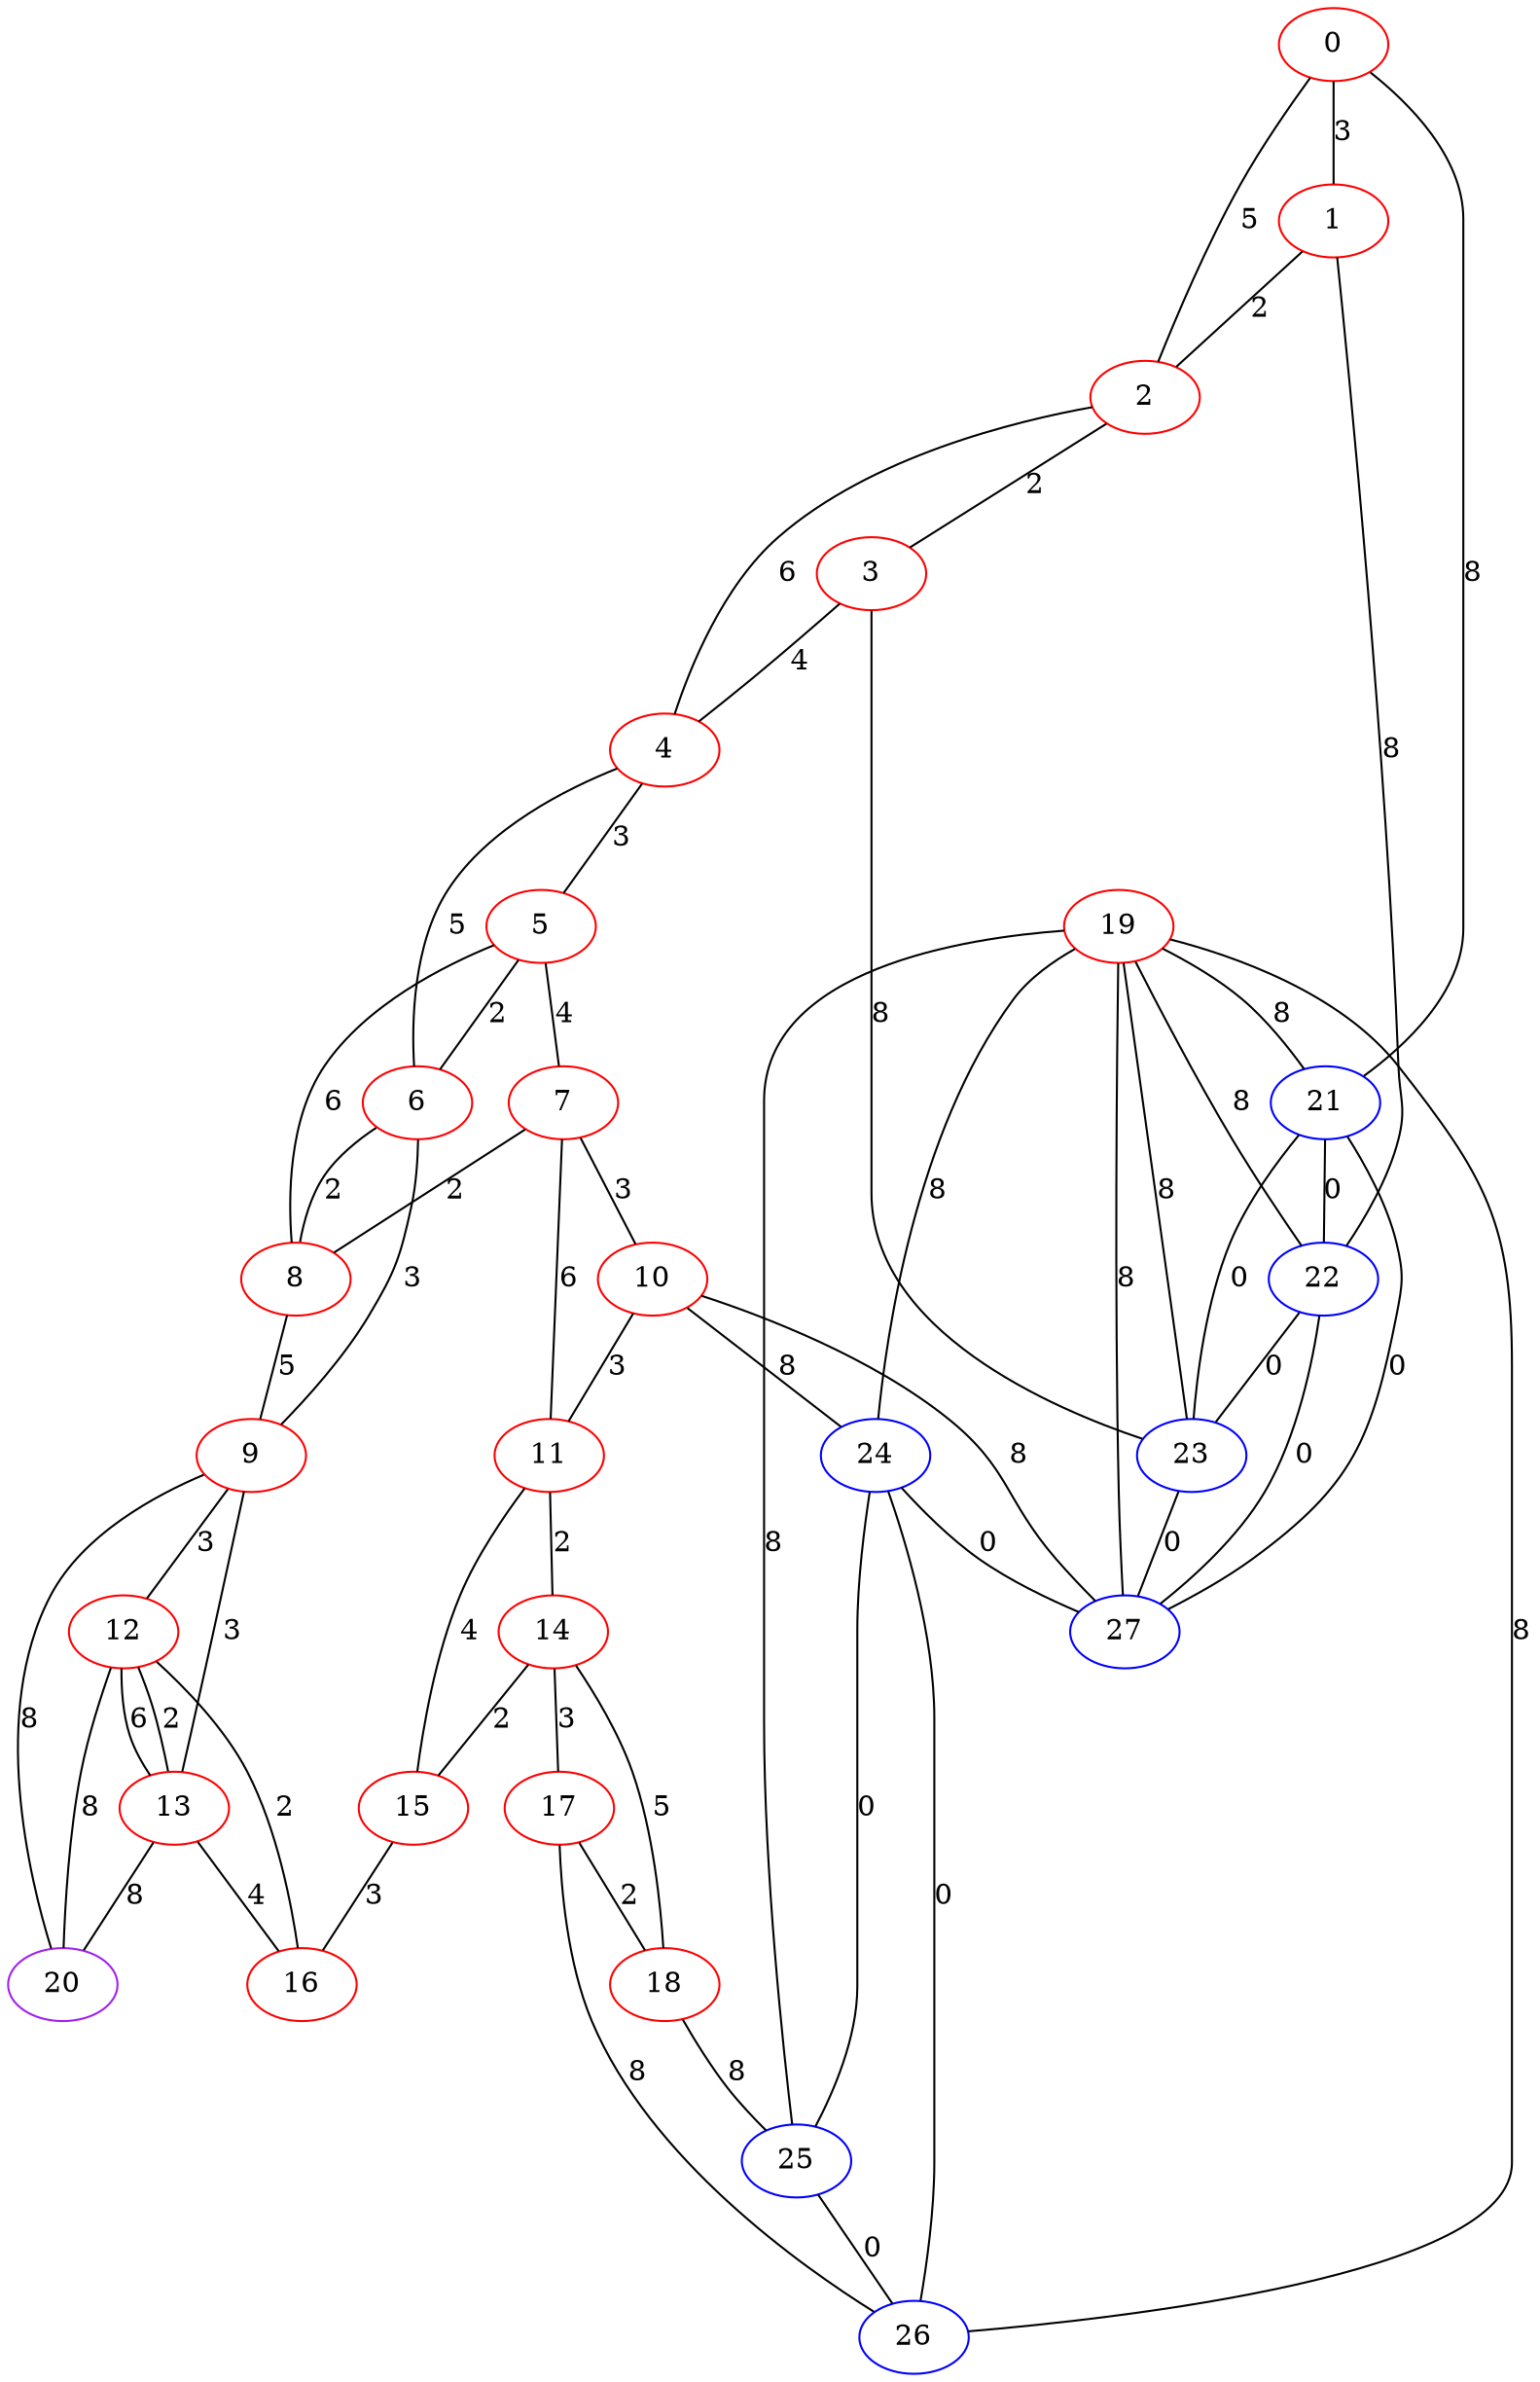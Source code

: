 graph "" {
0 [color=red, weight=1];
1 [color=red, weight=1];
2 [color=red, weight=1];
3 [color=red, weight=1];
4 [color=red, weight=1];
5 [color=red, weight=1];
6 [color=red, weight=1];
7 [color=red, weight=1];
8 [color=red, weight=1];
9 [color=red, weight=1];
10 [color=red, weight=1];
11 [color=red, weight=1];
12 [color=red, weight=1];
13 [color=red, weight=1];
14 [color=red, weight=1];
15 [color=red, weight=1];
16 [color=red, weight=1];
17 [color=red, weight=1];
18 [color=red, weight=1];
19 [color=red, weight=1];
20 [color=purple, weight=4];
21 [color=blue, weight=3];
22 [color=blue, weight=3];
23 [color=blue, weight=3];
24 [color=blue, weight=3];
25 [color=blue, weight=3];
26 [color=blue, weight=3];
27 [color=blue, weight=3];
0 -- 1  [key=0, label=3];
0 -- 2  [key=0, label=5];
0 -- 21  [key=0, label=8];
1 -- 2  [key=0, label=2];
1 -- 22  [key=0, label=8];
2 -- 3  [key=0, label=2];
2 -- 4  [key=0, label=6];
3 -- 4  [key=0, label=4];
3 -- 23  [key=0, label=8];
4 -- 5  [key=0, label=3];
4 -- 6  [key=0, label=5];
5 -- 8  [key=0, label=6];
5 -- 6  [key=0, label=2];
5 -- 7  [key=0, label=4];
6 -- 8  [key=0, label=2];
6 -- 9  [key=0, label=3];
7 -- 8  [key=0, label=2];
7 -- 10  [key=0, label=3];
7 -- 11  [key=0, label=6];
8 -- 9  [key=0, label=5];
9 -- 20  [key=0, label=8];
9 -- 12  [key=0, label=3];
9 -- 13  [key=0, label=3];
10 -- 24  [key=0, label=8];
10 -- 27  [key=0, label=8];
10 -- 11  [key=0, label=3];
11 -- 15  [key=0, label=4];
11 -- 14  [key=0, label=2];
12 -- 16  [key=0, label=2];
12 -- 20  [key=0, label=8];
12 -- 13  [key=0, label=2];
12 -- 13  [key=1, label=6];
13 -- 16  [key=0, label=4];
13 -- 20  [key=0, label=8];
14 -- 17  [key=0, label=3];
14 -- 18  [key=0, label=5];
14 -- 15  [key=0, label=2];
15 -- 16  [key=0, label=3];
17 -- 18  [key=0, label=2];
17 -- 26  [key=0, label=8];
18 -- 25  [key=0, label=8];
19 -- 21  [key=0, label=8];
19 -- 22  [key=0, label=8];
19 -- 23  [key=0, label=8];
19 -- 24  [key=0, label=8];
19 -- 25  [key=0, label=8];
19 -- 26  [key=0, label=8];
19 -- 27  [key=0, label=8];
21 -- 27  [key=0, label=0];
21 -- 22  [key=0, label=0];
21 -- 23  [key=0, label=0];
22 -- 27  [key=0, label=0];
22 -- 23  [key=0, label=0];
23 -- 27  [key=0, label=0];
24 -- 25  [key=0, label=0];
24 -- 27  [key=0, label=0];
24 -- 26  [key=0, label=0];
25 -- 26  [key=0, label=0];
}
